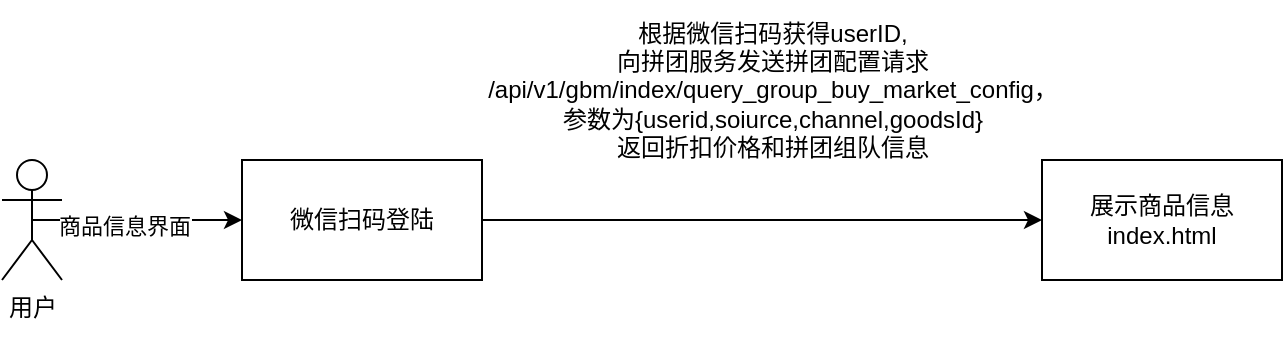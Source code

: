 <mxfile version="27.2.0">
  <diagram id="R2lEEEUBdFMjLlhIrx00" name="Page-1">
    <mxGraphModel dx="1418" dy="752" grid="1" gridSize="10" guides="1" tooltips="1" connect="1" arrows="1" fold="1" page="1" pageScale="1" pageWidth="850" pageHeight="1100" math="0" shadow="0" extFonts="Permanent Marker^https://fonts.googleapis.com/css?family=Permanent+Marker">
      <root>
        <mxCell id="0" />
        <mxCell id="1" parent="0" />
        <mxCell id="Umt8qjXu04HkU_3NXS48-8" style="edgeStyle=orthogonalEdgeStyle;rounded=0;orthogonalLoop=1;jettySize=auto;html=1;exitX=0.5;exitY=0.5;exitDx=0;exitDy=0;exitPerimeter=0;entryX=0;entryY=0.5;entryDx=0;entryDy=0;" edge="1" parent="1" source="Umt8qjXu04HkU_3NXS48-1" target="Umt8qjXu04HkU_3NXS48-7">
          <mxGeometry relative="1" as="geometry" />
        </mxCell>
        <mxCell id="Umt8qjXu04HkU_3NXS48-9" value="商品信息界面" style="edgeLabel;html=1;align=center;verticalAlign=middle;resizable=0;points=[];" vertex="1" connectable="0" parent="Umt8qjXu04HkU_3NXS48-8">
          <mxGeometry x="-0.124" y="-3" relative="1" as="geometry">
            <mxPoint as="offset" />
          </mxGeometry>
        </mxCell>
        <mxCell id="Umt8qjXu04HkU_3NXS48-1" value="用户&lt;div&gt;&lt;br&gt;&lt;/div&gt;" style="shape=umlActor;verticalLabelPosition=bottom;verticalAlign=top;html=1;outlineConnect=0;" vertex="1" parent="1">
          <mxGeometry x="20" y="350" width="30" height="60" as="geometry" />
        </mxCell>
        <mxCell id="Umt8qjXu04HkU_3NXS48-12" style="edgeStyle=orthogonalEdgeStyle;rounded=0;orthogonalLoop=1;jettySize=auto;html=1;exitX=1;exitY=0.5;exitDx=0;exitDy=0;entryX=0;entryY=0.5;entryDx=0;entryDy=0;" edge="1" parent="1" source="Umt8qjXu04HkU_3NXS48-7" target="Umt8qjXu04HkU_3NXS48-10">
          <mxGeometry relative="1" as="geometry" />
        </mxCell>
        <mxCell id="Umt8qjXu04HkU_3NXS48-7" value="微信扫码登陆" style="rounded=0;whiteSpace=wrap;html=1;" vertex="1" parent="1">
          <mxGeometry x="140" y="350" width="120" height="60" as="geometry" />
        </mxCell>
        <mxCell id="Umt8qjXu04HkU_3NXS48-10" value="展示商品信息index.html" style="rounded=0;whiteSpace=wrap;html=1;" vertex="1" parent="1">
          <mxGeometry x="540" y="350" width="120" height="60" as="geometry" />
        </mxCell>
        <mxCell id="Umt8qjXu04HkU_3NXS48-13" value="&lt;span style=&quot;text-wrap-mode: wrap;&quot;&gt;根据微信扫码获得userID,&lt;/span&gt;&lt;div&gt;&lt;span style=&quot;text-wrap-mode: wrap;&quot;&gt;向拼团服务发送拼团配置请求&lt;/span&gt;&lt;/div&gt;&lt;div&gt;&lt;span style=&quot;text-wrap-mode: wrap;&quot;&gt;/api/v1/gbm/index/query_group_buy_market_config，&lt;/span&gt;&lt;/div&gt;&lt;div&gt;&lt;span style=&quot;text-wrap-mode: wrap;&quot;&gt;参数为{userid,soiurce,channel,goodsId}&lt;/span&gt;&lt;/div&gt;&lt;div&gt;&lt;span style=&quot;text-wrap-mode: wrap;&quot;&gt;返回折扣价格和拼团组队信息&lt;/span&gt;&lt;/div&gt;" style="text;html=1;align=center;verticalAlign=middle;resizable=0;points=[];autosize=1;strokeColor=none;fillColor=none;" vertex="1" parent="1">
          <mxGeometry x="250" y="270" width="310" height="90" as="geometry" />
        </mxCell>
      </root>
    </mxGraphModel>
  </diagram>
</mxfile>
